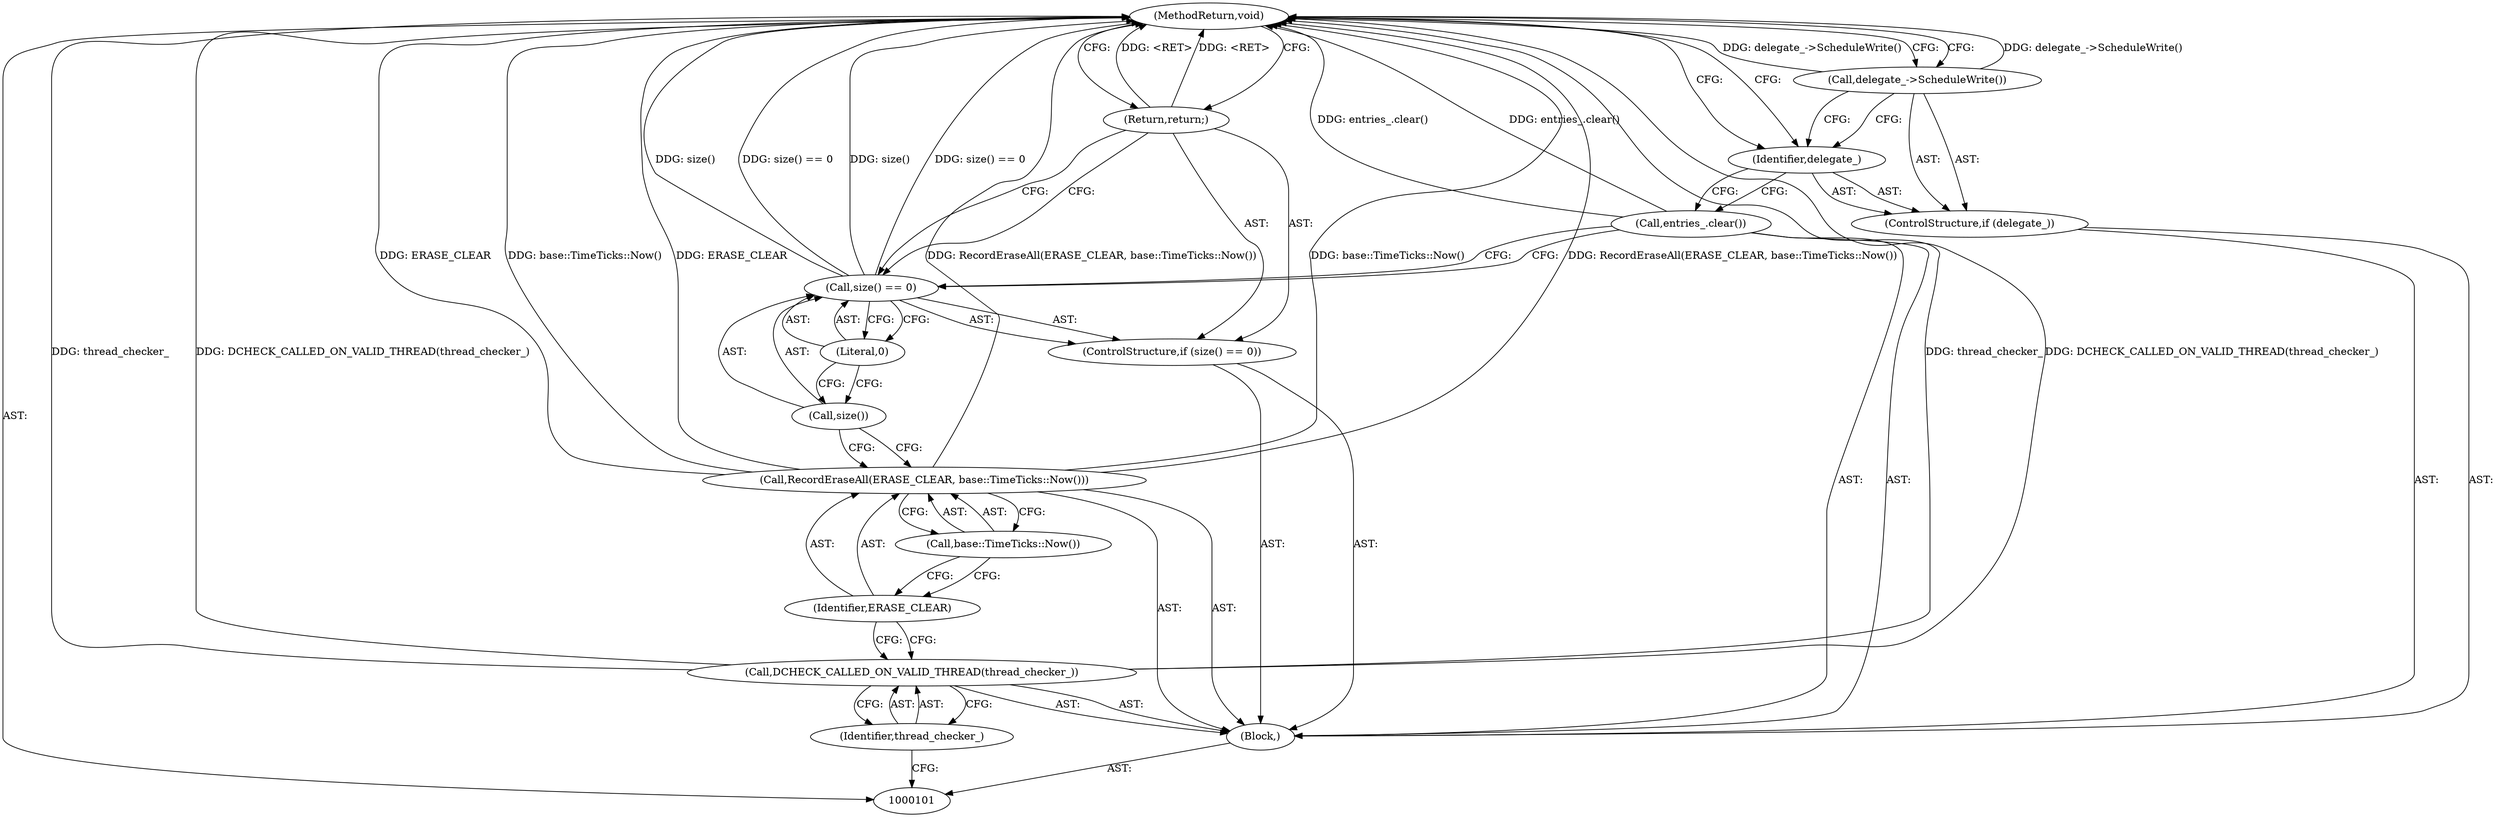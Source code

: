 digraph "0_Chrome_7c28e7988fef9bb3e03027226bd199736d99abc3_3" {
"1000117" [label="(MethodReturn,void)"];
"1000102" [label="(Block,)"];
"1000114" [label="(ControlStructure,if (delegate_))"];
"1000115" [label="(Identifier,delegate_)"];
"1000116" [label="(Call,delegate_->ScheduleWrite())"];
"1000103" [label="(Call,DCHECK_CALLED_ON_VALID_THREAD(thread_checker_))"];
"1000104" [label="(Identifier,thread_checker_)"];
"1000106" [label="(Identifier,ERASE_CLEAR)"];
"1000105" [label="(Call,RecordEraseAll(ERASE_CLEAR, base::TimeTicks::Now()))"];
"1000107" [label="(Call,base::TimeTicks::Now())"];
"1000111" [label="(Literal,0)"];
"1000108" [label="(ControlStructure,if (size() == 0))"];
"1000109" [label="(Call,size() == 0)"];
"1000110" [label="(Call,size())"];
"1000112" [label="(Return,return;)"];
"1000113" [label="(Call,entries_.clear())"];
"1000117" -> "1000101"  [label="AST: "];
"1000117" -> "1000112"  [label="CFG: "];
"1000117" -> "1000116"  [label="CFG: "];
"1000117" -> "1000115"  [label="CFG: "];
"1000112" -> "1000117"  [label="DDG: <RET>"];
"1000105" -> "1000117"  [label="DDG: base::TimeTicks::Now()"];
"1000105" -> "1000117"  [label="DDG: RecordEraseAll(ERASE_CLEAR, base::TimeTicks::Now())"];
"1000105" -> "1000117"  [label="DDG: ERASE_CLEAR"];
"1000103" -> "1000117"  [label="DDG: thread_checker_"];
"1000103" -> "1000117"  [label="DDG: DCHECK_CALLED_ON_VALID_THREAD(thread_checker_)"];
"1000116" -> "1000117"  [label="DDG: delegate_->ScheduleWrite()"];
"1000113" -> "1000117"  [label="DDG: entries_.clear()"];
"1000109" -> "1000117"  [label="DDG: size()"];
"1000109" -> "1000117"  [label="DDG: size() == 0"];
"1000102" -> "1000101"  [label="AST: "];
"1000103" -> "1000102"  [label="AST: "];
"1000105" -> "1000102"  [label="AST: "];
"1000108" -> "1000102"  [label="AST: "];
"1000113" -> "1000102"  [label="AST: "];
"1000114" -> "1000102"  [label="AST: "];
"1000114" -> "1000102"  [label="AST: "];
"1000115" -> "1000114"  [label="AST: "];
"1000116" -> "1000114"  [label="AST: "];
"1000115" -> "1000114"  [label="AST: "];
"1000115" -> "1000113"  [label="CFG: "];
"1000116" -> "1000115"  [label="CFG: "];
"1000117" -> "1000115"  [label="CFG: "];
"1000116" -> "1000114"  [label="AST: "];
"1000116" -> "1000115"  [label="CFG: "];
"1000117" -> "1000116"  [label="CFG: "];
"1000116" -> "1000117"  [label="DDG: delegate_->ScheduleWrite()"];
"1000103" -> "1000102"  [label="AST: "];
"1000103" -> "1000104"  [label="CFG: "];
"1000104" -> "1000103"  [label="AST: "];
"1000106" -> "1000103"  [label="CFG: "];
"1000103" -> "1000117"  [label="DDG: thread_checker_"];
"1000103" -> "1000117"  [label="DDG: DCHECK_CALLED_ON_VALID_THREAD(thread_checker_)"];
"1000104" -> "1000103"  [label="AST: "];
"1000104" -> "1000101"  [label="CFG: "];
"1000103" -> "1000104"  [label="CFG: "];
"1000106" -> "1000105"  [label="AST: "];
"1000106" -> "1000103"  [label="CFG: "];
"1000107" -> "1000106"  [label="CFG: "];
"1000105" -> "1000102"  [label="AST: "];
"1000105" -> "1000107"  [label="CFG: "];
"1000106" -> "1000105"  [label="AST: "];
"1000107" -> "1000105"  [label="AST: "];
"1000110" -> "1000105"  [label="CFG: "];
"1000105" -> "1000117"  [label="DDG: base::TimeTicks::Now()"];
"1000105" -> "1000117"  [label="DDG: RecordEraseAll(ERASE_CLEAR, base::TimeTicks::Now())"];
"1000105" -> "1000117"  [label="DDG: ERASE_CLEAR"];
"1000107" -> "1000105"  [label="AST: "];
"1000107" -> "1000106"  [label="CFG: "];
"1000105" -> "1000107"  [label="CFG: "];
"1000111" -> "1000109"  [label="AST: "];
"1000111" -> "1000110"  [label="CFG: "];
"1000109" -> "1000111"  [label="CFG: "];
"1000108" -> "1000102"  [label="AST: "];
"1000109" -> "1000108"  [label="AST: "];
"1000112" -> "1000108"  [label="AST: "];
"1000109" -> "1000108"  [label="AST: "];
"1000109" -> "1000111"  [label="CFG: "];
"1000110" -> "1000109"  [label="AST: "];
"1000111" -> "1000109"  [label="AST: "];
"1000112" -> "1000109"  [label="CFG: "];
"1000113" -> "1000109"  [label="CFG: "];
"1000109" -> "1000117"  [label="DDG: size()"];
"1000109" -> "1000117"  [label="DDG: size() == 0"];
"1000110" -> "1000109"  [label="AST: "];
"1000110" -> "1000105"  [label="CFG: "];
"1000111" -> "1000110"  [label="CFG: "];
"1000112" -> "1000108"  [label="AST: "];
"1000112" -> "1000109"  [label="CFG: "];
"1000117" -> "1000112"  [label="CFG: "];
"1000112" -> "1000117"  [label="DDG: <RET>"];
"1000113" -> "1000102"  [label="AST: "];
"1000113" -> "1000109"  [label="CFG: "];
"1000115" -> "1000113"  [label="CFG: "];
"1000113" -> "1000117"  [label="DDG: entries_.clear()"];
}
